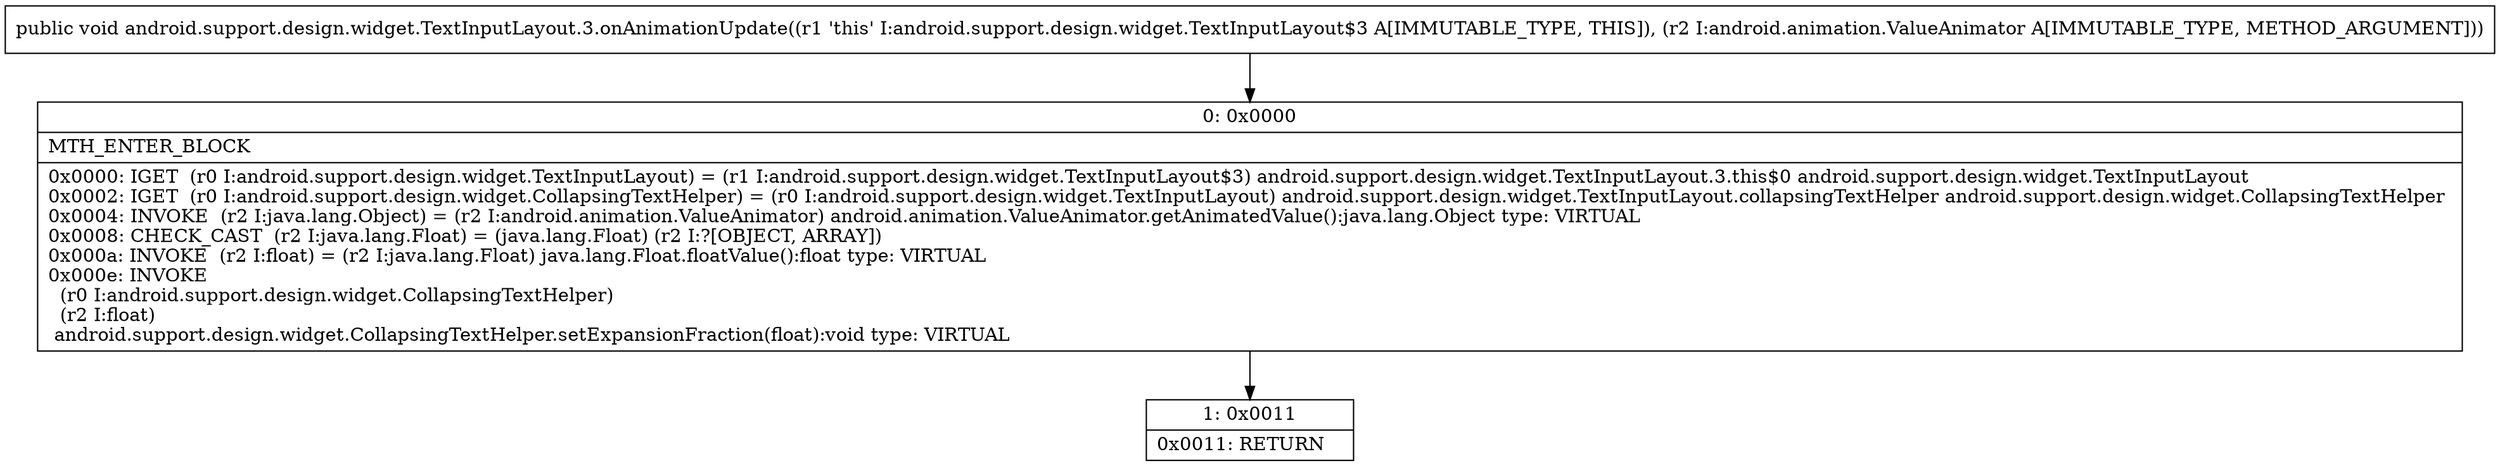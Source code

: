 digraph "CFG forandroid.support.design.widget.TextInputLayout.3.onAnimationUpdate(Landroid\/animation\/ValueAnimator;)V" {
Node_0 [shape=record,label="{0\:\ 0x0000|MTH_ENTER_BLOCK\l|0x0000: IGET  (r0 I:android.support.design.widget.TextInputLayout) = (r1 I:android.support.design.widget.TextInputLayout$3) android.support.design.widget.TextInputLayout.3.this$0 android.support.design.widget.TextInputLayout \l0x0002: IGET  (r0 I:android.support.design.widget.CollapsingTextHelper) = (r0 I:android.support.design.widget.TextInputLayout) android.support.design.widget.TextInputLayout.collapsingTextHelper android.support.design.widget.CollapsingTextHelper \l0x0004: INVOKE  (r2 I:java.lang.Object) = (r2 I:android.animation.ValueAnimator) android.animation.ValueAnimator.getAnimatedValue():java.lang.Object type: VIRTUAL \l0x0008: CHECK_CAST  (r2 I:java.lang.Float) = (java.lang.Float) (r2 I:?[OBJECT, ARRAY]) \l0x000a: INVOKE  (r2 I:float) = (r2 I:java.lang.Float) java.lang.Float.floatValue():float type: VIRTUAL \l0x000e: INVOKE  \l  (r0 I:android.support.design.widget.CollapsingTextHelper)\l  (r2 I:float)\l android.support.design.widget.CollapsingTextHelper.setExpansionFraction(float):void type: VIRTUAL \l}"];
Node_1 [shape=record,label="{1\:\ 0x0011|0x0011: RETURN   \l}"];
MethodNode[shape=record,label="{public void android.support.design.widget.TextInputLayout.3.onAnimationUpdate((r1 'this' I:android.support.design.widget.TextInputLayout$3 A[IMMUTABLE_TYPE, THIS]), (r2 I:android.animation.ValueAnimator A[IMMUTABLE_TYPE, METHOD_ARGUMENT])) }"];
MethodNode -> Node_0;
Node_0 -> Node_1;
}

